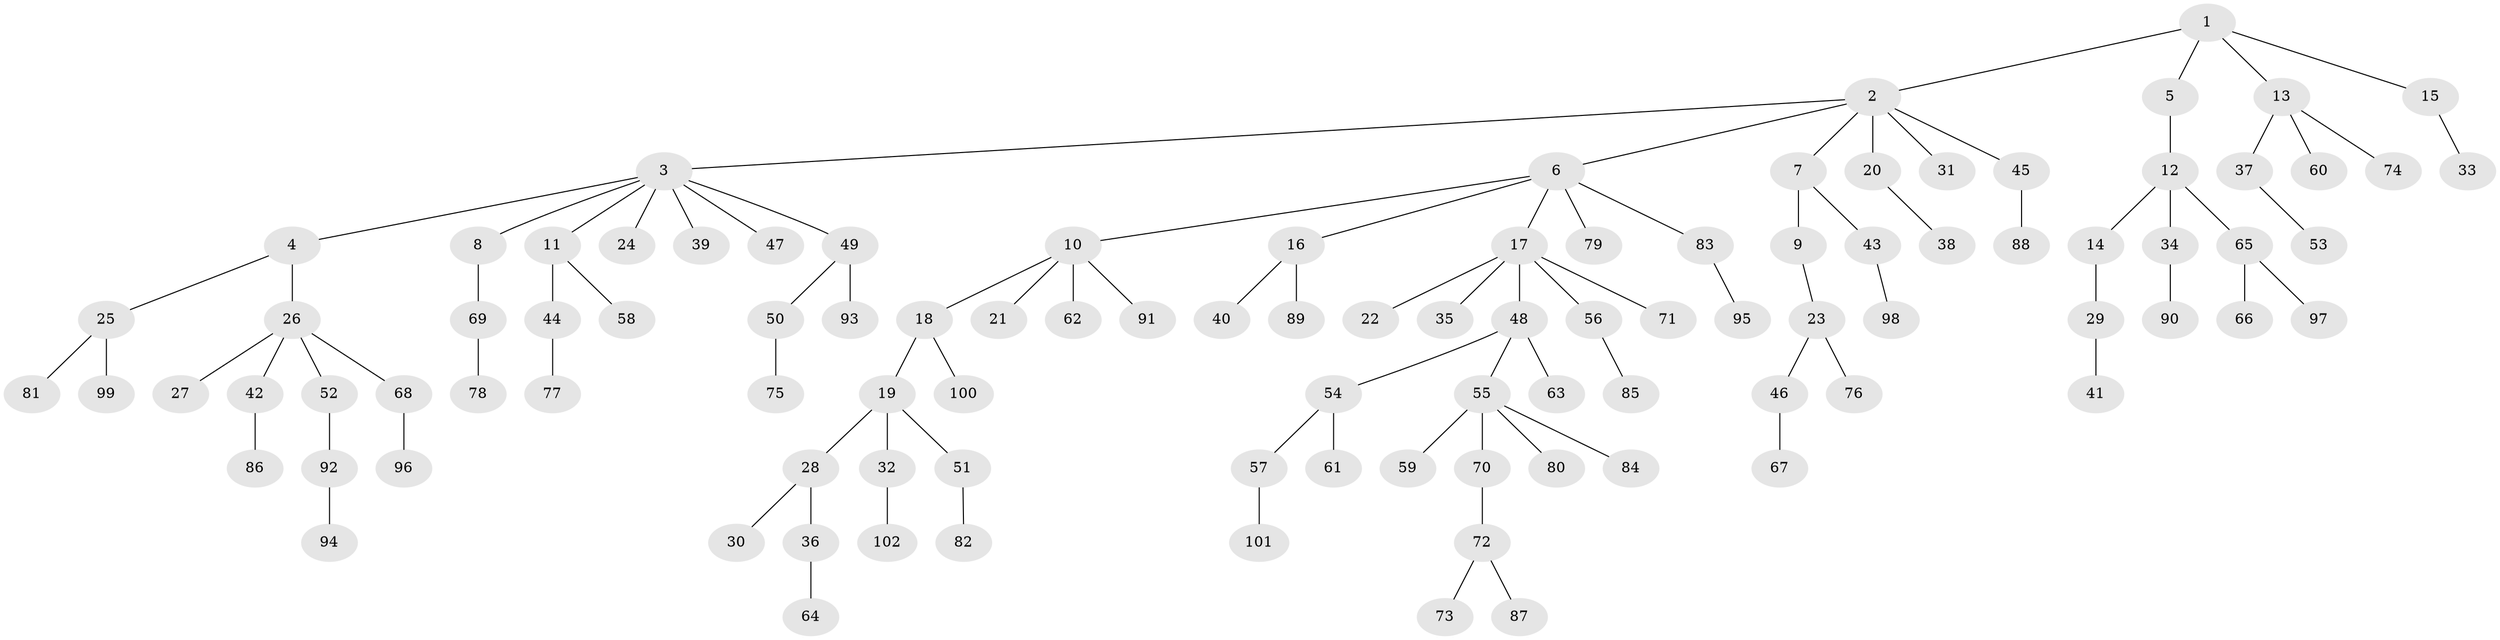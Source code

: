 // Generated by graph-tools (version 1.1) at 2025/02/03/09/25 03:02:31]
// undirected, 102 vertices, 101 edges
graph export_dot {
graph [start="1"]
  node [color=gray90,style=filled];
  1;
  2;
  3;
  4;
  5;
  6;
  7;
  8;
  9;
  10;
  11;
  12;
  13;
  14;
  15;
  16;
  17;
  18;
  19;
  20;
  21;
  22;
  23;
  24;
  25;
  26;
  27;
  28;
  29;
  30;
  31;
  32;
  33;
  34;
  35;
  36;
  37;
  38;
  39;
  40;
  41;
  42;
  43;
  44;
  45;
  46;
  47;
  48;
  49;
  50;
  51;
  52;
  53;
  54;
  55;
  56;
  57;
  58;
  59;
  60;
  61;
  62;
  63;
  64;
  65;
  66;
  67;
  68;
  69;
  70;
  71;
  72;
  73;
  74;
  75;
  76;
  77;
  78;
  79;
  80;
  81;
  82;
  83;
  84;
  85;
  86;
  87;
  88;
  89;
  90;
  91;
  92;
  93;
  94;
  95;
  96;
  97;
  98;
  99;
  100;
  101;
  102;
  1 -- 2;
  1 -- 5;
  1 -- 13;
  1 -- 15;
  2 -- 3;
  2 -- 6;
  2 -- 7;
  2 -- 20;
  2 -- 31;
  2 -- 45;
  3 -- 4;
  3 -- 8;
  3 -- 11;
  3 -- 24;
  3 -- 39;
  3 -- 47;
  3 -- 49;
  4 -- 25;
  4 -- 26;
  5 -- 12;
  6 -- 10;
  6 -- 16;
  6 -- 17;
  6 -- 79;
  6 -- 83;
  7 -- 9;
  7 -- 43;
  8 -- 69;
  9 -- 23;
  10 -- 18;
  10 -- 21;
  10 -- 62;
  10 -- 91;
  11 -- 44;
  11 -- 58;
  12 -- 14;
  12 -- 34;
  12 -- 65;
  13 -- 37;
  13 -- 60;
  13 -- 74;
  14 -- 29;
  15 -- 33;
  16 -- 40;
  16 -- 89;
  17 -- 22;
  17 -- 35;
  17 -- 48;
  17 -- 56;
  17 -- 71;
  18 -- 19;
  18 -- 100;
  19 -- 28;
  19 -- 32;
  19 -- 51;
  20 -- 38;
  23 -- 46;
  23 -- 76;
  25 -- 81;
  25 -- 99;
  26 -- 27;
  26 -- 42;
  26 -- 52;
  26 -- 68;
  28 -- 30;
  28 -- 36;
  29 -- 41;
  32 -- 102;
  34 -- 90;
  36 -- 64;
  37 -- 53;
  42 -- 86;
  43 -- 98;
  44 -- 77;
  45 -- 88;
  46 -- 67;
  48 -- 54;
  48 -- 55;
  48 -- 63;
  49 -- 50;
  49 -- 93;
  50 -- 75;
  51 -- 82;
  52 -- 92;
  54 -- 57;
  54 -- 61;
  55 -- 59;
  55 -- 70;
  55 -- 80;
  55 -- 84;
  56 -- 85;
  57 -- 101;
  65 -- 66;
  65 -- 97;
  68 -- 96;
  69 -- 78;
  70 -- 72;
  72 -- 73;
  72 -- 87;
  83 -- 95;
  92 -- 94;
}

